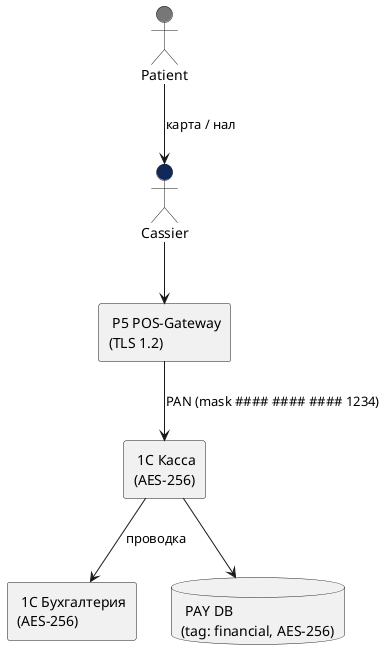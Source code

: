 @startuml DFD_D_secure
actor Patient #777777
actor Cassier #10295A

rectangle "<&oi_lock_locked> P5 POS-Gateway\n(TLS 1.2)" as P5

rectangle "<&oi_lock_locked> 1C Касса\n(AES-256)" as POS
rectangle "<&oi_lock_locked> 1C Бухгалтерия\n(AES-256)" as ACC

database "<&oi_lock_locked> PAY DB\n(tag: financial, AES-256)" as PAY

Patient --> Cassier : карта / нал
Cassier --> P5
P5 --> POS : PAN (mask #### #### #### 1234)
POS --> PAY
POS --> ACC : проводка
@enduml